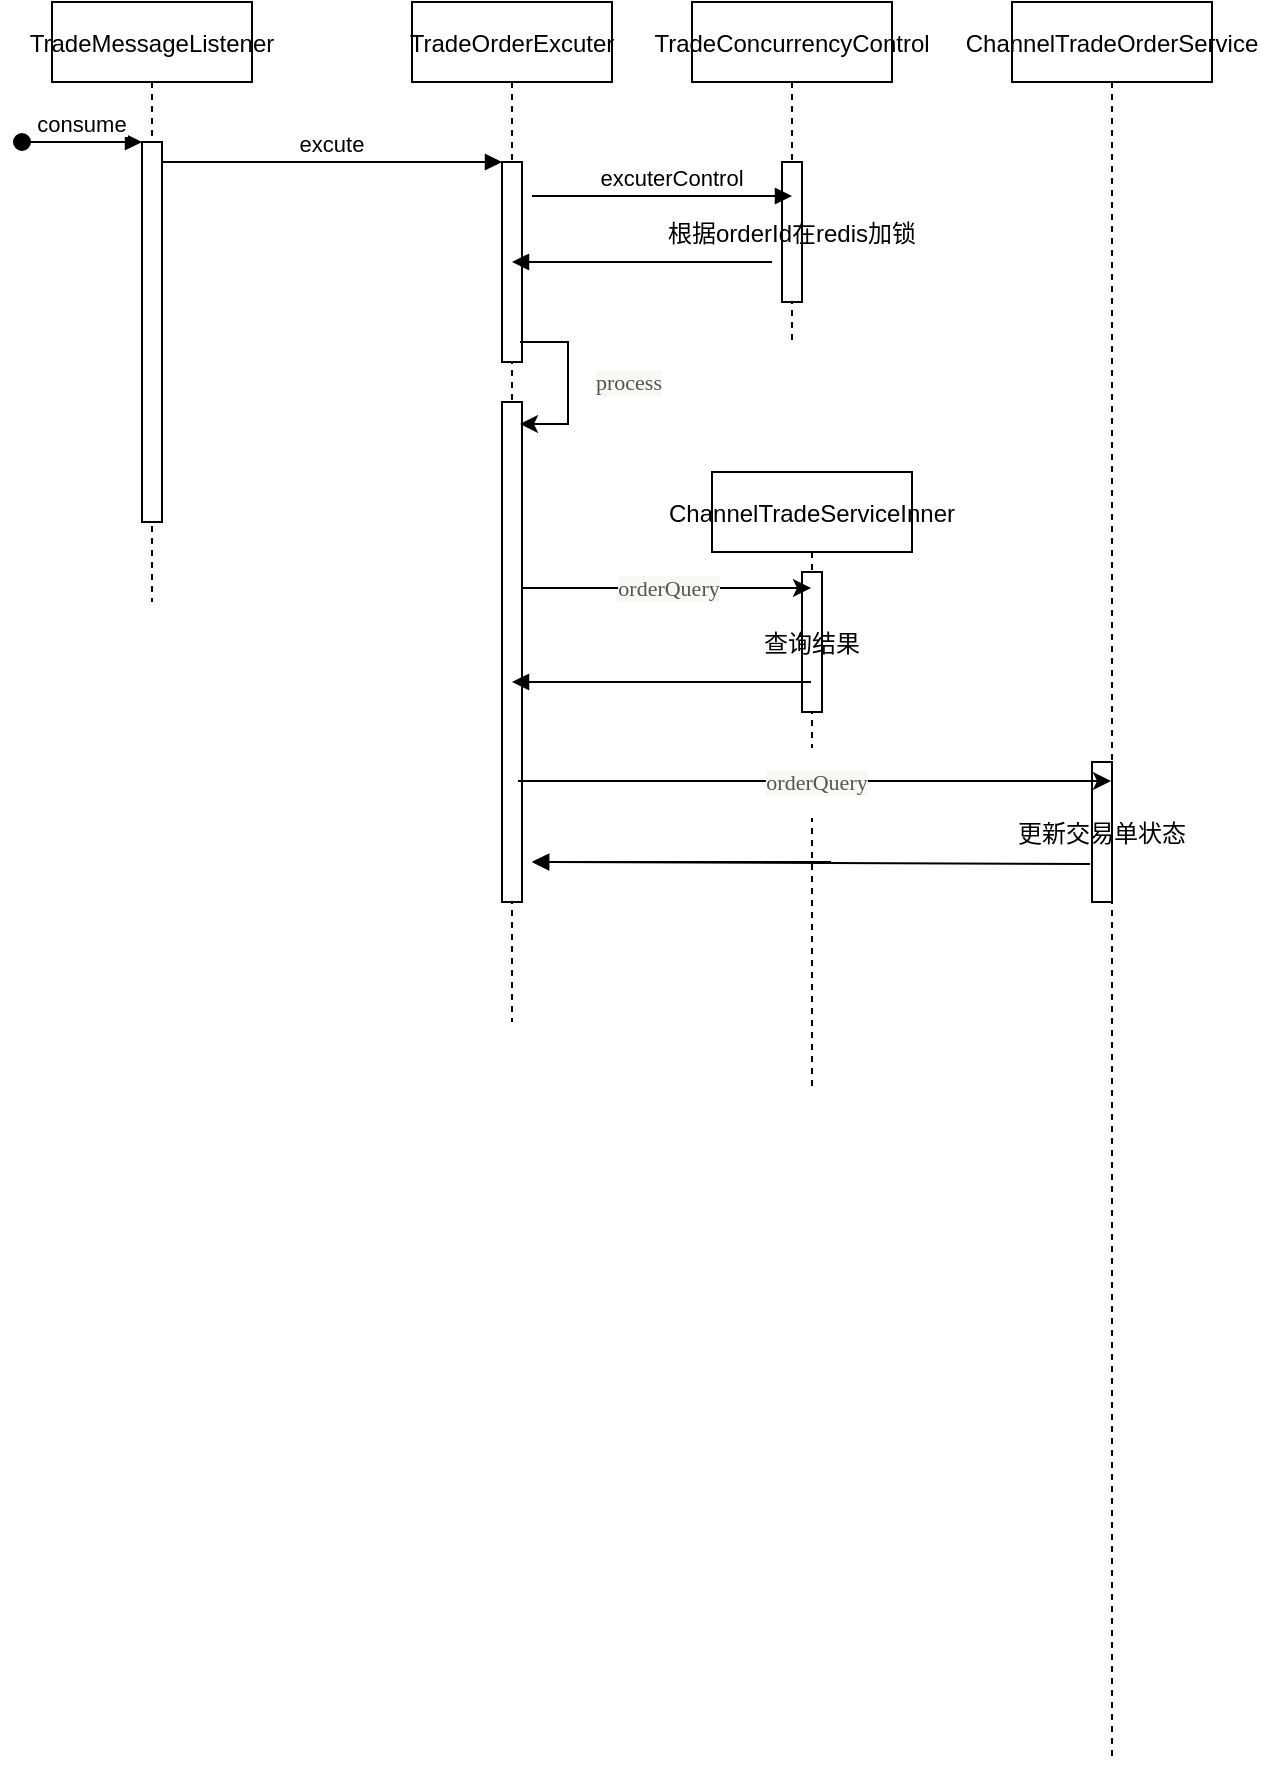 <mxfile version="13.5.3" type="github">
  <diagram id="kgpKYQtTHZ0yAKxKKP6v" name="Page-1">
    <mxGraphModel dx="1422" dy="834" grid="1" gridSize="10" guides="1" tooltips="1" connect="1" arrows="1" fold="1" page="1" pageScale="1" pageWidth="850" pageHeight="1100" math="0" shadow="0">
      <root>
        <mxCell id="0" />
        <mxCell id="1" parent="0" />
        <mxCell id="3nuBFxr9cyL0pnOWT2aG-1" value="TradeMessageListener" style="shape=umlLifeline;perimeter=lifelinePerimeter;container=1;collapsible=0;recursiveResize=0;rounded=0;shadow=0;strokeWidth=1;" parent="1" vertex="1">
          <mxGeometry x="120" y="80" width="100" height="300" as="geometry" />
        </mxCell>
        <mxCell id="3nuBFxr9cyL0pnOWT2aG-2" value="" style="points=[];perimeter=orthogonalPerimeter;rounded=0;shadow=0;strokeWidth=1;" parent="3nuBFxr9cyL0pnOWT2aG-1" vertex="1">
          <mxGeometry x="45" y="70" width="10" height="190" as="geometry" />
        </mxCell>
        <mxCell id="3nuBFxr9cyL0pnOWT2aG-3" value="consume" style="verticalAlign=bottom;startArrow=oval;endArrow=block;startSize=8;shadow=0;strokeWidth=1;" parent="3nuBFxr9cyL0pnOWT2aG-1" target="3nuBFxr9cyL0pnOWT2aG-2" edge="1">
          <mxGeometry relative="1" as="geometry">
            <mxPoint x="-15" y="70" as="sourcePoint" />
          </mxGeometry>
        </mxCell>
        <mxCell id="3nuBFxr9cyL0pnOWT2aG-5" value="TradeOrderExcuter" style="shape=umlLifeline;perimeter=lifelinePerimeter;container=1;collapsible=0;recursiveResize=0;rounded=0;shadow=0;strokeWidth=1;" parent="1" vertex="1">
          <mxGeometry x="300" y="80" width="100" height="510" as="geometry" />
        </mxCell>
        <mxCell id="3nuBFxr9cyL0pnOWT2aG-6" value="" style="points=[];perimeter=orthogonalPerimeter;rounded=0;shadow=0;strokeWidth=1;" parent="3nuBFxr9cyL0pnOWT2aG-5" vertex="1">
          <mxGeometry x="45" y="80" width="10" height="100" as="geometry" />
        </mxCell>
        <mxCell id="mZY20XbQK8nZTIRrY8v0-7" value="" style="points=[];perimeter=orthogonalPerimeter;rounded=0;shadow=0;strokeWidth=1;" vertex="1" parent="3nuBFxr9cyL0pnOWT2aG-5">
          <mxGeometry x="45" y="200" width="10" height="250" as="geometry" />
        </mxCell>
        <mxCell id="3nuBFxr9cyL0pnOWT2aG-8" value="excute" style="verticalAlign=bottom;endArrow=block;entryX=0;entryY=0;shadow=0;strokeWidth=1;" parent="1" source="3nuBFxr9cyL0pnOWT2aG-2" target="3nuBFxr9cyL0pnOWT2aG-6" edge="1">
          <mxGeometry relative="1" as="geometry">
            <mxPoint x="275" y="160" as="sourcePoint" />
          </mxGeometry>
        </mxCell>
        <mxCell id="mZY20XbQK8nZTIRrY8v0-1" value="TradeConcurrencyControl" style="shape=umlLifeline;perimeter=lifelinePerimeter;container=1;collapsible=0;recursiveResize=0;rounded=0;shadow=0;strokeWidth=1;" vertex="1" parent="1">
          <mxGeometry x="440" y="80" width="100" height="170" as="geometry" />
        </mxCell>
        <mxCell id="mZY20XbQK8nZTIRrY8v0-2" value="根据orderId在redis加锁" style="points=[];perimeter=orthogonalPerimeter;rounded=0;shadow=0;strokeWidth=1;" vertex="1" parent="mZY20XbQK8nZTIRrY8v0-1">
          <mxGeometry x="45" y="80" width="10" height="70" as="geometry" />
        </mxCell>
        <mxCell id="mZY20XbQK8nZTIRrY8v0-3" value="excuterControl" style="verticalAlign=bottom;endArrow=block;shadow=0;strokeWidth=1;" edge="1" parent="1">
          <mxGeometry x="0.077" relative="1" as="geometry">
            <mxPoint x="360" y="177.0" as="sourcePoint" />
            <mxPoint x="490" y="177" as="targetPoint" />
            <mxPoint as="offset" />
          </mxGeometry>
        </mxCell>
        <mxCell id="mZY20XbQK8nZTIRrY8v0-4" value="" style="verticalAlign=bottom;endArrow=block;shadow=0;strokeWidth=1;" edge="1" parent="1" target="3nuBFxr9cyL0pnOWT2aG-5">
          <mxGeometry x="0.077" relative="1" as="geometry">
            <mxPoint x="480" y="210.0" as="sourcePoint" />
            <mxPoint x="610" y="210" as="targetPoint" />
            <mxPoint as="offset" />
          </mxGeometry>
        </mxCell>
        <mxCell id="mZY20XbQK8nZTIRrY8v0-5" value="&lt;pre style=&quot;background-color: rgb(249 , 249 , 243) ; color: rgb(84 , 84 , 84) ; font-family: &amp;#34;source code pro semibold&amp;#34;&quot;&gt;&lt;font style=&quot;font-size: 11px&quot;&gt;process&lt;/font&gt;&lt;/pre&gt;&lt;div&gt;&lt;/div&gt;" style="endArrow=classic;html=1;entryX=1.1;entryY=0.645;entryDx=0;entryDy=0;entryPerimeter=0;rounded=0;align=left;" edge="1" parent="1">
          <mxGeometry x="-0.011" y="12" width="50" height="50" relative="1" as="geometry">
            <mxPoint x="354" y="250" as="sourcePoint" />
            <mxPoint x="354" y="290.95" as="targetPoint" />
            <Array as="points">
              <mxPoint x="378" y="250" />
              <mxPoint x="378" y="291" />
            </Array>
            <mxPoint as="offset" />
          </mxGeometry>
        </mxCell>
        <mxCell id="mZY20XbQK8nZTIRrY8v0-8" value="ChannelTradeServiceInner" style="shape=umlLifeline;perimeter=lifelinePerimeter;container=1;collapsible=0;recursiveResize=0;rounded=0;shadow=0;strokeWidth=1;" vertex="1" parent="1">
          <mxGeometry x="450" y="315" width="100" height="310" as="geometry" />
        </mxCell>
        <mxCell id="mZY20XbQK8nZTIRrY8v0-9" value="查询结果" style="points=[];perimeter=orthogonalPerimeter;rounded=0;shadow=0;strokeWidth=1;" vertex="1" parent="mZY20XbQK8nZTIRrY8v0-8">
          <mxGeometry x="45" y="50" width="10" height="70" as="geometry" />
        </mxCell>
        <mxCell id="mZY20XbQK8nZTIRrY8v0-10" value="&lt;pre style=&quot;background-color: rgb(249 , 249 , 243) ; color: rgb(84 , 84 , 84) ; font-family: &amp;#34;source code pro semibold&amp;#34;&quot;&gt;&lt;font style=&quot;font-size: 11px&quot;&gt;orderQuery&lt;/font&gt;&lt;/pre&gt;" style="endArrow=classic;html=1;" edge="1" parent="1">
          <mxGeometry width="50" height="50" relative="1" as="geometry">
            <mxPoint x="355" y="373" as="sourcePoint" />
            <mxPoint x="499.5" y="373" as="targetPoint" />
            <Array as="points">
              <mxPoint x="400" y="373" />
              <mxPoint x="470" y="373" />
            </Array>
          </mxGeometry>
        </mxCell>
        <mxCell id="mZY20XbQK8nZTIRrY8v0-12" value="" style="verticalAlign=bottom;endArrow=block;shadow=0;strokeWidth=1;" edge="1" parent="1">
          <mxGeometry x="0.077" relative="1" as="geometry">
            <mxPoint x="499.5" y="420" as="sourcePoint" />
            <mxPoint x="350" y="420" as="targetPoint" />
            <mxPoint as="offset" />
          </mxGeometry>
        </mxCell>
        <mxCell id="mZY20XbQK8nZTIRrY8v0-13" value="ChannelTradeOrderService" style="shape=umlLifeline;perimeter=lifelinePerimeter;container=1;collapsible=0;recursiveResize=0;rounded=0;shadow=0;strokeWidth=1;" vertex="1" parent="1">
          <mxGeometry x="600" y="80" width="100" height="880" as="geometry" />
        </mxCell>
        <mxCell id="mZY20XbQK8nZTIRrY8v0-15" value="更新交易单状态" style="points=[];perimeter=orthogonalPerimeter;rounded=0;shadow=0;strokeWidth=1;" vertex="1" parent="1">
          <mxGeometry x="640" y="460" width="10" height="70" as="geometry" />
        </mxCell>
        <mxCell id="mZY20XbQK8nZTIRrY8v0-16" value="&lt;pre style=&quot;background-color: rgb(249 , 249 , 243) ; color: rgb(84 , 84 , 84) ; font-family: &amp;#34;source code pro semibold&amp;#34;&quot;&gt;&lt;font style=&quot;font-size: 11px&quot;&gt;orderQuery&lt;/font&gt;&lt;/pre&gt;" style="endArrow=classic;html=1;" edge="1" parent="1" target="mZY20XbQK8nZTIRrY8v0-13">
          <mxGeometry width="50" height="50" relative="1" as="geometry">
            <mxPoint x="353" y="469.5" as="sourcePoint" />
            <mxPoint x="497.5" y="469.5" as="targetPoint" />
            <Array as="points">
              <mxPoint x="398" y="469.5" />
              <mxPoint x="468" y="469.5" />
            </Array>
          </mxGeometry>
        </mxCell>
        <mxCell id="mZY20XbQK8nZTIRrY8v0-17" value="" style="verticalAlign=bottom;endArrow=block;shadow=0;strokeWidth=1;" edge="1" parent="1">
          <mxGeometry x="0.077" relative="1" as="geometry">
            <mxPoint x="509.5" y="510" as="sourcePoint" />
            <mxPoint x="360" y="510" as="targetPoint" />
            <mxPoint as="offset" />
          </mxGeometry>
        </mxCell>
        <mxCell id="mZY20XbQK8nZTIRrY8v0-18" value="" style="verticalAlign=bottom;endArrow=block;shadow=0;strokeWidth=1;exitX=-0.1;exitY=0.729;exitDx=0;exitDy=0;exitPerimeter=0;" edge="1" parent="1" source="mZY20XbQK8nZTIRrY8v0-15">
          <mxGeometry x="0.077" relative="1" as="geometry">
            <mxPoint x="509.5" y="510" as="sourcePoint" />
            <mxPoint x="360" y="510" as="targetPoint" />
            <mxPoint as="offset" />
          </mxGeometry>
        </mxCell>
      </root>
    </mxGraphModel>
  </diagram>
</mxfile>
